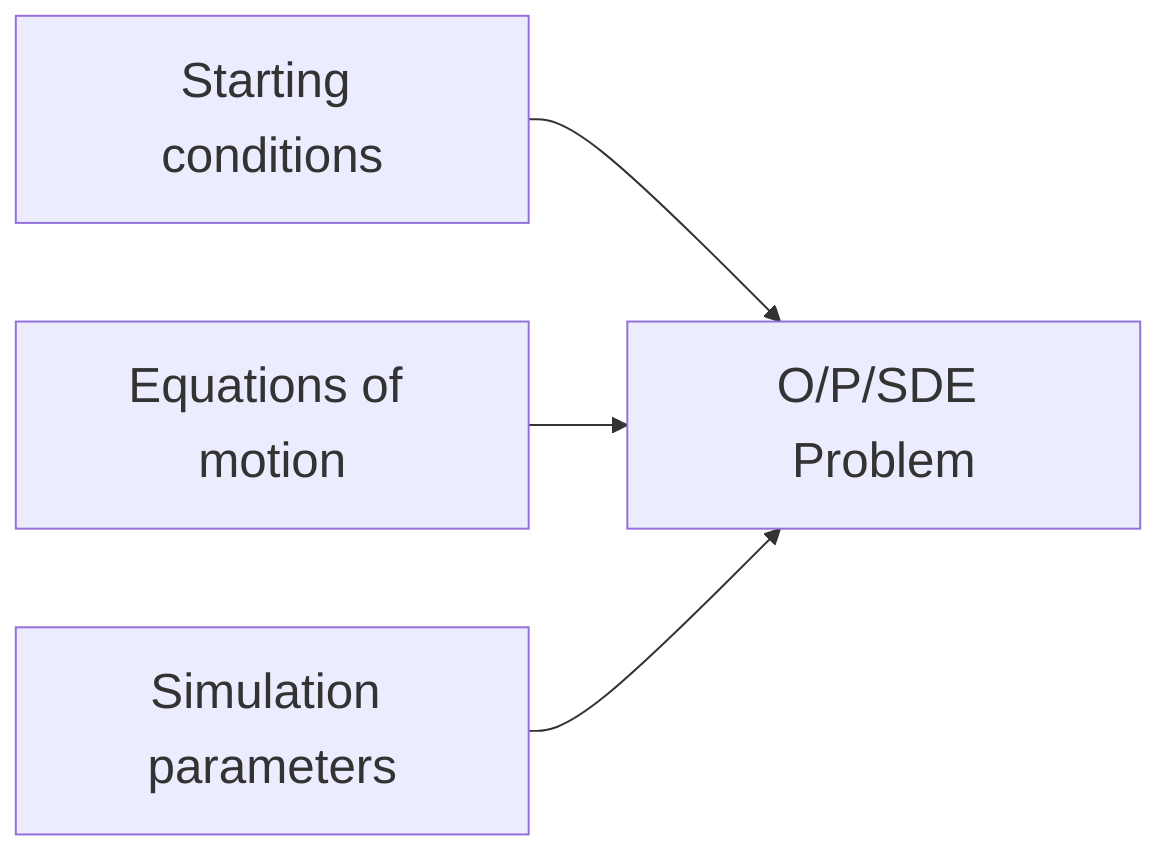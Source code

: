 %%{init: {'theme': 'default', 'themeVariables': { 'fontSize': '25px'}}}%%

graph LR
    I[Starting conditions] --> P[O/P/SDE Problem]
    F[Equations of motion] --> P
    SP[Simulation parameters] --> P